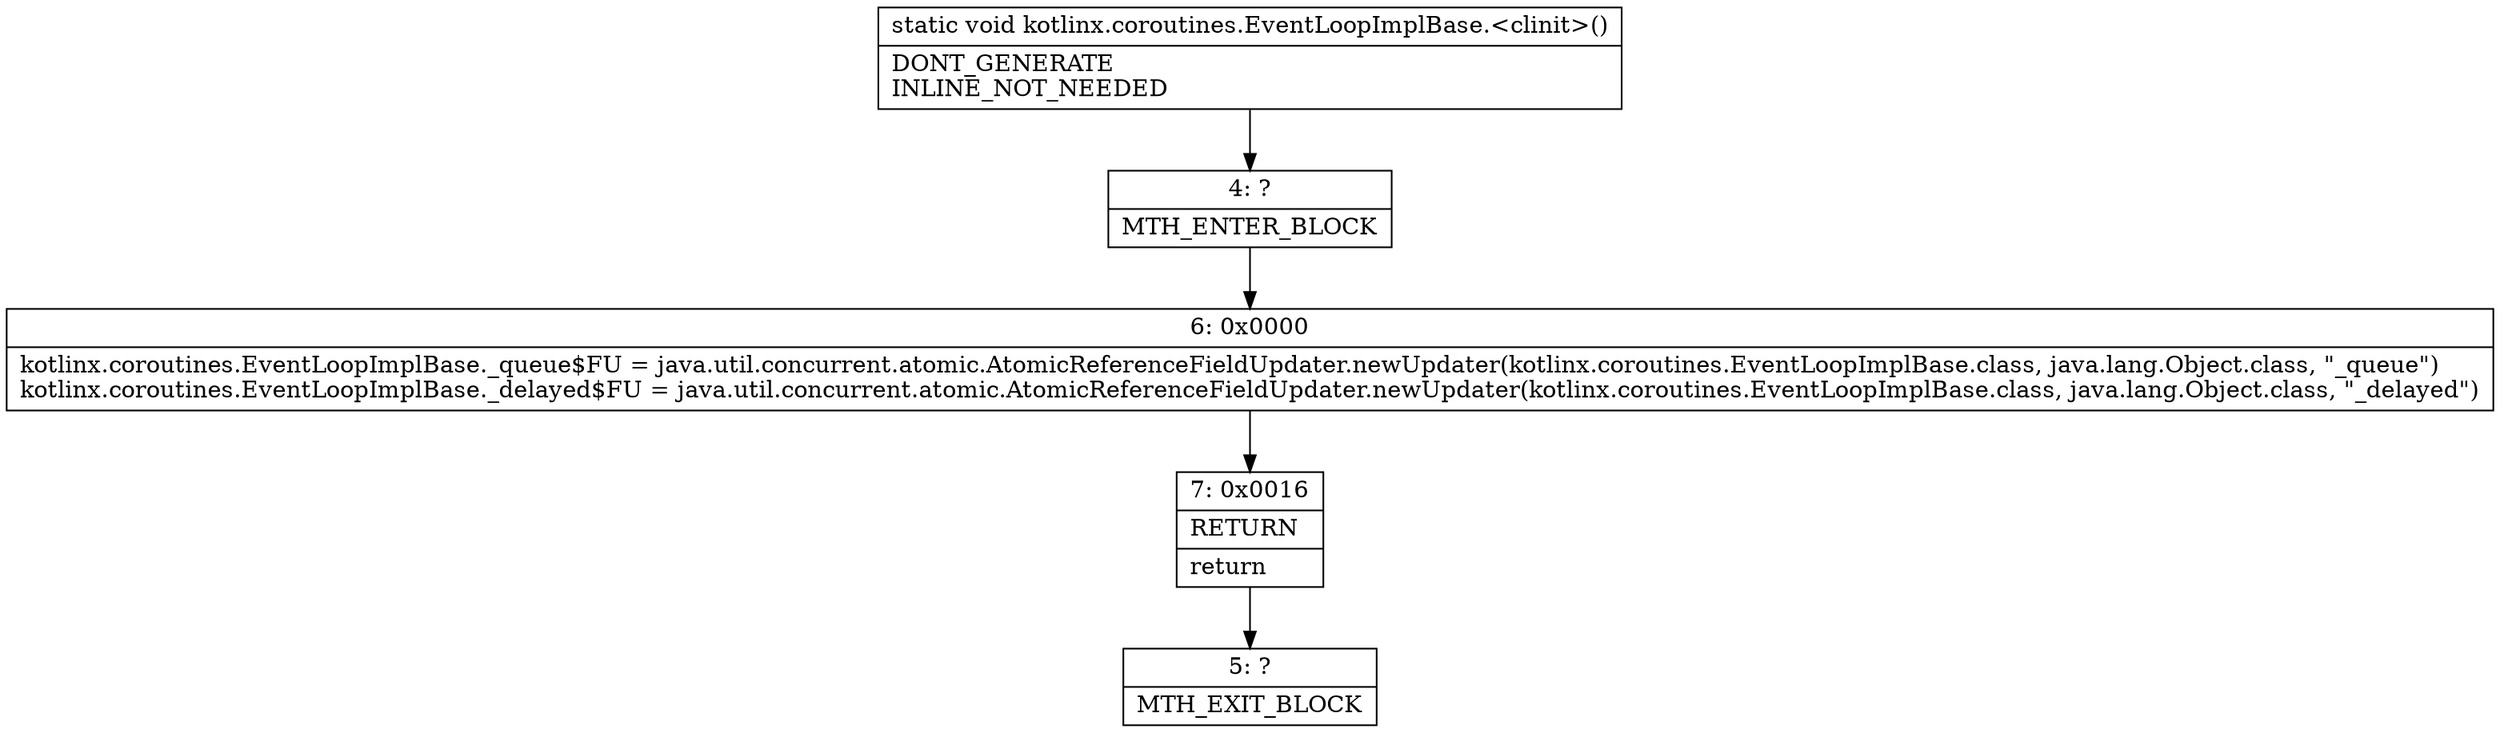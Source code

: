 digraph "CFG forkotlinx.coroutines.EventLoopImplBase.\<clinit\>()V" {
Node_4 [shape=record,label="{4\:\ ?|MTH_ENTER_BLOCK\l}"];
Node_6 [shape=record,label="{6\:\ 0x0000|kotlinx.coroutines.EventLoopImplBase._queue$FU = java.util.concurrent.atomic.AtomicReferenceFieldUpdater.newUpdater(kotlinx.coroutines.EventLoopImplBase.class, java.lang.Object.class, \"_queue\")\lkotlinx.coroutines.EventLoopImplBase._delayed$FU = java.util.concurrent.atomic.AtomicReferenceFieldUpdater.newUpdater(kotlinx.coroutines.EventLoopImplBase.class, java.lang.Object.class, \"_delayed\")\l}"];
Node_7 [shape=record,label="{7\:\ 0x0016|RETURN\l|return\l}"];
Node_5 [shape=record,label="{5\:\ ?|MTH_EXIT_BLOCK\l}"];
MethodNode[shape=record,label="{static void kotlinx.coroutines.EventLoopImplBase.\<clinit\>()  | DONT_GENERATE\lINLINE_NOT_NEEDED\l}"];
MethodNode -> Node_4;Node_4 -> Node_6;
Node_6 -> Node_7;
Node_7 -> Node_5;
}


